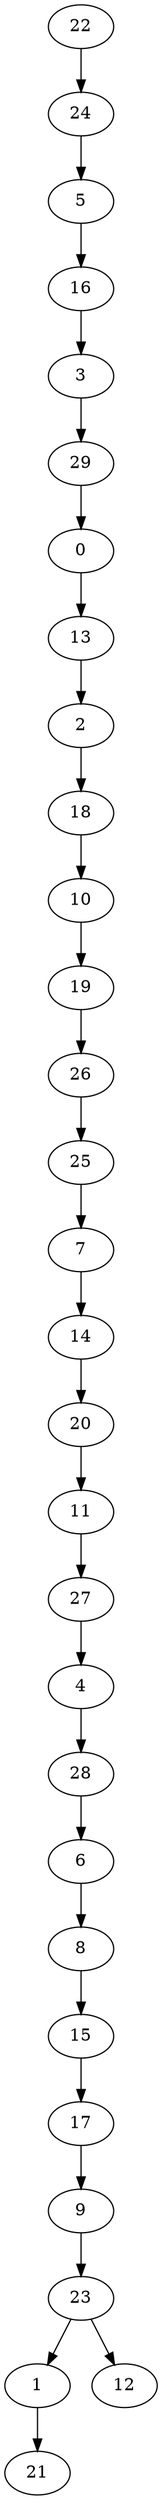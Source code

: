 digraph my_graph {
22 [label=22]
24 [label=24]
5 [label=5]
16 [label=16]
3 [label=3]
29 [label=29]
0 [label=0]
13 [label=13]
2 [label=2]
18 [label=18]
10 [label=10]
19 [label=19]
26 [label=26]
25 [label=25]
7 [label=7]
14 [label=14]
20 [label=20]
11 [label=11]
27 [label=27]
4 [label=4]
28 [label=28]
6 [label=6]
8 [label=8]
15 [label=15]
17 [label=17]
9 [label=9]
23 [label=23]
1 [label=1]
21 [label=21]
12 [label=12]
22->24
24->5
5->16
16->3
3->29
29->0
0->13
13->2
2->18
18->10
10->19
19->26
26->25
25->7
7->14
14->20
20->11
11->27
27->4
4->28
28->6
6->8
8->15
15->17
17->9
9->23
23->1
1->21
23->12
}